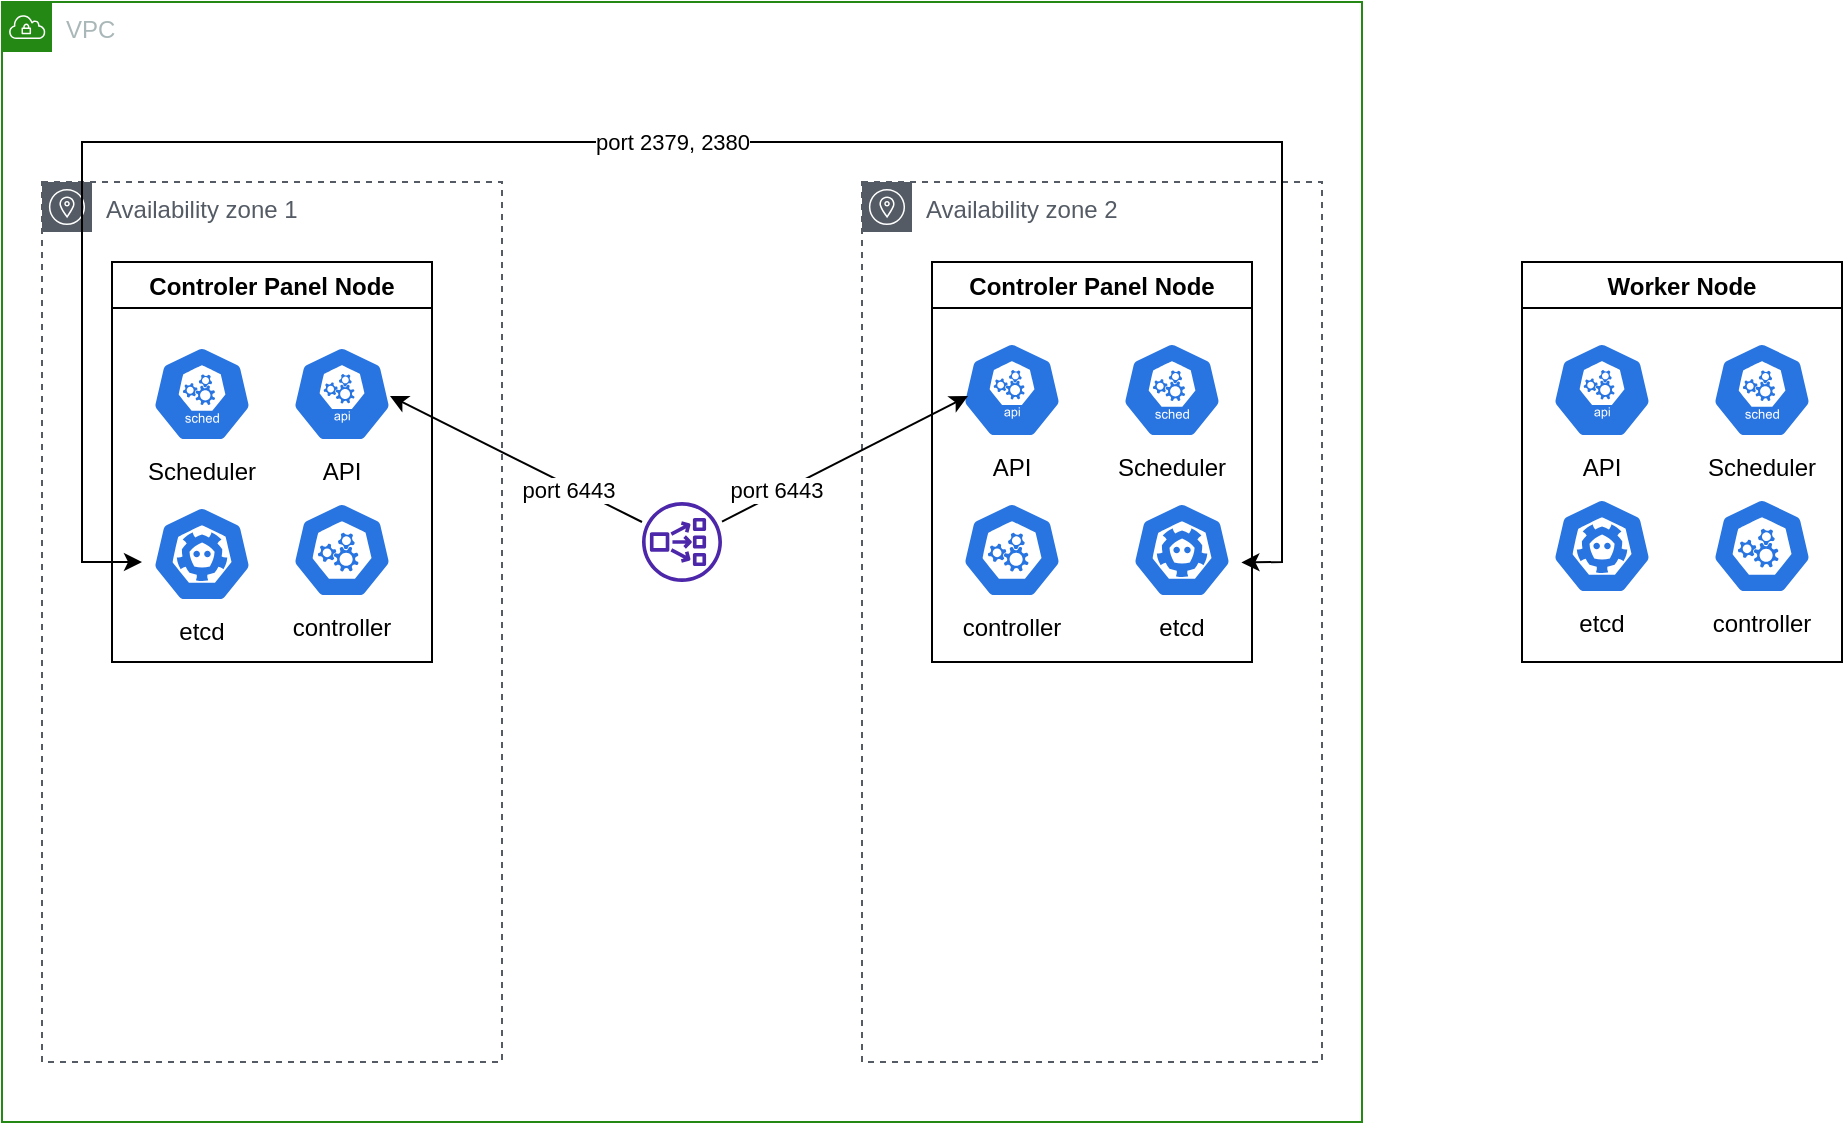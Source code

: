 <mxfile version="18.1.3" type="device" pages="3"><diagram id="WpvpYHVNt2Cs6CpkAIMC" name="Page-1"><mxGraphModel dx="946" dy="725" grid="1" gridSize="10" guides="1" tooltips="1" connect="1" arrows="1" fold="1" page="1" pageScale="1" pageWidth="1169" pageHeight="827" math="0" shadow="0"><root><mxCell id="0"/><mxCell id="1" parent="0"/><mxCell id="aZdkfYdvDfg2_Hduu9u_-1" value="VPC" style="points=[[0,0],[0.25,0],[0.5,0],[0.75,0],[1,0],[1,0.25],[1,0.5],[1,0.75],[1,1],[0.75,1],[0.5,1],[0.25,1],[0,1],[0,0.75],[0,0.5],[0,0.25]];outlineConnect=0;gradientColor=none;html=1;whiteSpace=wrap;fontSize=12;fontStyle=0;container=1;pointerEvents=0;collapsible=0;recursiveResize=0;shape=mxgraph.aws4.group;grIcon=mxgraph.aws4.group_vpc;strokeColor=#248814;fillColor=none;verticalAlign=top;align=left;spacingLeft=30;fontColor=#AAB7B8;dashed=0;" parent="1" vertex="1"><mxGeometry x="80" y="40" width="680" height="560" as="geometry"/></mxCell><mxCell id="aZdkfYdvDfg2_Hduu9u_-2" value="Availability zone 1" style="sketch=0;outlineConnect=0;gradientColor=none;html=1;whiteSpace=wrap;fontSize=12;fontStyle=0;shape=mxgraph.aws4.group;grIcon=mxgraph.aws4.group_availability_zone;strokeColor=#545B64;fillColor=none;verticalAlign=top;align=left;spacingLeft=30;fontColor=#545B64;dashed=1;" parent="aZdkfYdvDfg2_Hduu9u_-1" vertex="1"><mxGeometry x="20" y="90" width="230" height="440" as="geometry"/></mxCell><mxCell id="aZdkfYdvDfg2_Hduu9u_-3" value="Availability zone 2" style="sketch=0;outlineConnect=0;gradientColor=none;html=1;whiteSpace=wrap;fontSize=12;fontStyle=0;shape=mxgraph.aws4.group;grIcon=mxgraph.aws4.group_availability_zone;strokeColor=#545B64;fillColor=none;verticalAlign=top;align=left;spacingLeft=30;fontColor=#545B64;dashed=1;" parent="aZdkfYdvDfg2_Hduu9u_-1" vertex="1"><mxGeometry x="430" y="90" width="230" height="440" as="geometry"/></mxCell><mxCell id="aZdkfYdvDfg2_Hduu9u_-4" value="" style="sketch=0;outlineConnect=0;fontColor=#232F3E;gradientColor=none;fillColor=#4D27AA;strokeColor=none;dashed=0;verticalLabelPosition=bottom;verticalAlign=top;align=center;html=1;fontSize=12;fontStyle=0;aspect=fixed;pointerEvents=1;shape=mxgraph.aws4.network_load_balancer;" parent="aZdkfYdvDfg2_Hduu9u_-1" vertex="1"><mxGeometry x="320" y="250" width="40" height="40" as="geometry"/></mxCell><mxCell id="aZdkfYdvDfg2_Hduu9u_-19" value="Controler Panel Node" style="swimlane;" parent="aZdkfYdvDfg2_Hduu9u_-1" vertex="1"><mxGeometry x="55" y="130" width="160" height="200" as="geometry"/></mxCell><mxCell id="aZdkfYdvDfg2_Hduu9u_-28" value="Controler Panel Node" style="swimlane;" parent="aZdkfYdvDfg2_Hduu9u_-1" vertex="1"><mxGeometry x="465" y="130" width="160" height="200" as="geometry"/></mxCell><mxCell id="aZdkfYdvDfg2_Hduu9u_-29" value="" style="group" parent="aZdkfYdvDfg2_Hduu9u_-28" vertex="1" connectable="0"><mxGeometry x="10" y="40" width="60" height="78" as="geometry"/></mxCell><mxCell id="aZdkfYdvDfg2_Hduu9u_-30" value="" style="sketch=0;html=1;dashed=0;whitespace=wrap;fillColor=#2875E2;strokeColor=#ffffff;points=[[0.005,0.63,0],[0.1,0.2,0],[0.9,0.2,0],[0.5,0,0],[0.995,0.63,0],[0.72,0.99,0],[0.5,1,0],[0.28,0.99,0]];shape=mxgraph.kubernetes.icon;prIcon=api" parent="aZdkfYdvDfg2_Hduu9u_-29" vertex="1"><mxGeometry width="60" height="48" as="geometry"/></mxCell><mxCell id="aZdkfYdvDfg2_Hduu9u_-31" value="API" style="text;html=1;strokeColor=none;fillColor=none;align=center;verticalAlign=middle;whiteSpace=wrap;rounded=0;" parent="aZdkfYdvDfg2_Hduu9u_-29" vertex="1"><mxGeometry y="48" width="60" height="30" as="geometry"/></mxCell><mxCell id="aZdkfYdvDfg2_Hduu9u_-32" value="" style="group" parent="aZdkfYdvDfg2_Hduu9u_-28" vertex="1" connectable="0"><mxGeometry x="90" y="40" width="60" height="78" as="geometry"/></mxCell><mxCell id="aZdkfYdvDfg2_Hduu9u_-33" value="" style="sketch=0;html=1;dashed=0;whitespace=wrap;fillColor=#2875E2;strokeColor=#ffffff;points=[[0.005,0.63,0],[0.1,0.2,0],[0.9,0.2,0],[0.5,0,0],[0.995,0.63,0],[0.72,0.99,0],[0.5,1,0],[0.28,0.99,0]];shape=mxgraph.kubernetes.icon;prIcon=sched" parent="aZdkfYdvDfg2_Hduu9u_-32" vertex="1"><mxGeometry width="60" height="48" as="geometry"/></mxCell><mxCell id="aZdkfYdvDfg2_Hduu9u_-34" value="Scheduler" style="text;html=1;strokeColor=none;fillColor=none;align=center;verticalAlign=middle;whiteSpace=wrap;rounded=0;" parent="aZdkfYdvDfg2_Hduu9u_-32" vertex="1"><mxGeometry y="48" width="60" height="30" as="geometry"/></mxCell><mxCell id="aZdkfYdvDfg2_Hduu9u_-42" value="" style="endArrow=classic;html=1;rounded=0;entryX=0.133;entryY=0.563;entryDx=0;entryDy=0;entryPerimeter=0;" parent="aZdkfYdvDfg2_Hduu9u_-1" source="aZdkfYdvDfg2_Hduu9u_-4" target="aZdkfYdvDfg2_Hduu9u_-30" edge="1"><mxGeometry width="50" height="50" relative="1" as="geometry"><mxPoint x="560" y="250" as="sourcePoint"/><mxPoint x="610" y="200" as="targetPoint"/></mxGeometry></mxCell><mxCell id="aZdkfYdvDfg2_Hduu9u_-45" value="port 6443" style="edgeLabel;html=1;align=center;verticalAlign=middle;resizable=0;points=[];" parent="aZdkfYdvDfg2_Hduu9u_-42" vertex="1" connectable="0"><mxGeometry x="-0.545" y="2" relative="1" as="geometry"><mxPoint as="offset"/></mxGeometry></mxCell><mxCell id="aZdkfYdvDfg2_Hduu9u_-44" value="" style="endArrow=classic;html=1;rounded=0;entryX=0.9;entryY=0.521;entryDx=0;entryDy=0;entryPerimeter=0;" parent="aZdkfYdvDfg2_Hduu9u_-1" source="aZdkfYdvDfg2_Hduu9u_-4" target="aZdkfYdvDfg2_Hduu9u_-14" edge="1"><mxGeometry width="50" height="50" relative="1" as="geometry"><mxPoint x="480" y="290" as="sourcePoint"/><mxPoint x="530" y="240" as="targetPoint"/></mxGeometry></mxCell><mxCell id="aZdkfYdvDfg2_Hduu9u_-46" value="port 6443" style="edgeLabel;html=1;align=center;verticalAlign=middle;resizable=0;points=[];" parent="aZdkfYdvDfg2_Hduu9u_-44" vertex="1" connectable="0"><mxGeometry x="-0.554" y="-3" relative="1" as="geometry"><mxPoint x="-10" y="1" as="offset"/></mxGeometry></mxCell><mxCell id="aZdkfYdvDfg2_Hduu9u_-21" value="" style="group" parent="aZdkfYdvDfg2_Hduu9u_-1" vertex="1" connectable="0"><mxGeometry x="140" y="172" width="60" height="78" as="geometry"/></mxCell><mxCell id="aZdkfYdvDfg2_Hduu9u_-14" value="" style="sketch=0;html=1;dashed=0;whitespace=wrap;fillColor=#2875E2;strokeColor=#ffffff;points=[[0.005,0.63,0],[0.1,0.2,0],[0.9,0.2,0],[0.5,0,0],[0.995,0.63,0],[0.72,0.99,0],[0.5,1,0],[0.28,0.99,0]];shape=mxgraph.kubernetes.icon;prIcon=api" parent="aZdkfYdvDfg2_Hduu9u_-21" vertex="1"><mxGeometry width="60" height="48" as="geometry"/></mxCell><mxCell id="aZdkfYdvDfg2_Hduu9u_-20" value="API" style="text;html=1;strokeColor=none;fillColor=none;align=center;verticalAlign=middle;whiteSpace=wrap;rounded=0;" parent="aZdkfYdvDfg2_Hduu9u_-21" vertex="1"><mxGeometry y="48" width="60" height="30" as="geometry"/></mxCell><mxCell id="aZdkfYdvDfg2_Hduu9u_-26" value="" style="group" parent="aZdkfYdvDfg2_Hduu9u_-1" vertex="1" connectable="0"><mxGeometry x="70" y="172" width="60" height="78" as="geometry"/></mxCell><mxCell id="aZdkfYdvDfg2_Hduu9u_-17" value="" style="sketch=0;html=1;dashed=0;whitespace=wrap;fillColor=#2875E2;strokeColor=#ffffff;points=[[0.005,0.63,0],[0.1,0.2,0],[0.9,0.2,0],[0.5,0,0],[0.995,0.63,0],[0.72,0.99,0],[0.5,1,0],[0.28,0.99,0]];shape=mxgraph.kubernetes.icon;prIcon=sched" parent="aZdkfYdvDfg2_Hduu9u_-26" vertex="1"><mxGeometry width="60" height="48" as="geometry"/></mxCell><mxCell id="aZdkfYdvDfg2_Hduu9u_-22" value="Scheduler" style="text;html=1;strokeColor=none;fillColor=none;align=center;verticalAlign=middle;whiteSpace=wrap;rounded=0;" parent="aZdkfYdvDfg2_Hduu9u_-26" vertex="1"><mxGeometry y="48" width="60" height="30" as="geometry"/></mxCell><mxCell id="aZdkfYdvDfg2_Hduu9u_-9" value="" style="group" parent="aZdkfYdvDfg2_Hduu9u_-1" vertex="1" connectable="0"><mxGeometry x="140" y="250" width="60" height="78" as="geometry"/></mxCell><mxCell id="aZdkfYdvDfg2_Hduu9u_-5" value="" style="sketch=0;html=1;dashed=0;whitespace=wrap;fillColor=#2875E2;strokeColor=#ffffff;points=[[0.005,0.63,0],[0.1,0.2,0],[0.9,0.2,0],[0.5,0,0],[0.995,0.63,0],[0.72,0.99,0],[0.5,1,0],[0.28,0.99,0]];shape=mxgraph.kubernetes.icon;prIcon=master" parent="aZdkfYdvDfg2_Hduu9u_-9" vertex="1"><mxGeometry width="60" height="48" as="geometry"/></mxCell><mxCell id="aZdkfYdvDfg2_Hduu9u_-8" value="controller" style="text;html=1;strokeColor=none;fillColor=none;align=center;verticalAlign=middle;whiteSpace=wrap;rounded=0;" parent="aZdkfYdvDfg2_Hduu9u_-9" vertex="1"><mxGeometry y="48" width="60" height="30" as="geometry"/></mxCell><mxCell id="aZdkfYdvDfg2_Hduu9u_-27" value="" style="group" parent="aZdkfYdvDfg2_Hduu9u_-1" vertex="1" connectable="0"><mxGeometry x="70" y="252" width="60" height="78" as="geometry"/></mxCell><mxCell id="aZdkfYdvDfg2_Hduu9u_-16" value="" style="sketch=0;html=1;dashed=0;whitespace=wrap;fillColor=#2875E2;strokeColor=#ffffff;points=[[0.005,0.63,0],[0.1,0.2,0],[0.9,0.2,0],[0.5,0,0],[0.995,0.63,0],[0.72,0.99,0],[0.5,1,0],[0.28,0.99,0]];shape=mxgraph.kubernetes.icon;prIcon=etcd" parent="aZdkfYdvDfg2_Hduu9u_-27" vertex="1"><mxGeometry width="60" height="48" as="geometry"/></mxCell><mxCell id="aZdkfYdvDfg2_Hduu9u_-23" value="etcd" style="text;html=1;strokeColor=none;fillColor=none;align=center;verticalAlign=middle;whiteSpace=wrap;rounded=0;" parent="aZdkfYdvDfg2_Hduu9u_-27" vertex="1"><mxGeometry y="48" width="60" height="30" as="geometry"/></mxCell><mxCell id="aZdkfYdvDfg2_Hduu9u_-38" value="" style="group" parent="aZdkfYdvDfg2_Hduu9u_-1" vertex="1" connectable="0"><mxGeometry x="560" y="250" width="60" height="78" as="geometry"/></mxCell><mxCell id="aZdkfYdvDfg2_Hduu9u_-39" value="" style="sketch=0;html=1;dashed=0;whitespace=wrap;fillColor=#2875E2;strokeColor=#ffffff;points=[[0.005,0.63,0],[0.1,0.2,0],[0.9,0.2,0],[0.5,0,0],[0.995,0.63,0],[0.72,0.99,0],[0.5,1,0],[0.28,0.99,0]];shape=mxgraph.kubernetes.icon;prIcon=etcd" parent="aZdkfYdvDfg2_Hduu9u_-38" vertex="1"><mxGeometry width="60" height="48" as="geometry"/></mxCell><mxCell id="aZdkfYdvDfg2_Hduu9u_-40" value="etcd" style="text;html=1;strokeColor=none;fillColor=none;align=center;verticalAlign=middle;whiteSpace=wrap;rounded=0;" parent="aZdkfYdvDfg2_Hduu9u_-38" vertex="1"><mxGeometry y="48" width="60" height="30" as="geometry"/></mxCell><mxCell id="aZdkfYdvDfg2_Hduu9u_-35" value="" style="group" parent="aZdkfYdvDfg2_Hduu9u_-1" vertex="1" connectable="0"><mxGeometry x="475" y="250" width="60" height="78" as="geometry"/></mxCell><mxCell id="aZdkfYdvDfg2_Hduu9u_-36" value="" style="sketch=0;html=1;dashed=0;whitespace=wrap;fillColor=#2875E2;strokeColor=#ffffff;points=[[0.005,0.63,0],[0.1,0.2,0],[0.9,0.2,0],[0.5,0,0],[0.995,0.63,0],[0.72,0.99,0],[0.5,1,0],[0.28,0.99,0]];shape=mxgraph.kubernetes.icon;prIcon=master" parent="aZdkfYdvDfg2_Hduu9u_-35" vertex="1"><mxGeometry width="60" height="48" as="geometry"/></mxCell><mxCell id="aZdkfYdvDfg2_Hduu9u_-37" value="controller" style="text;html=1;strokeColor=none;fillColor=none;align=center;verticalAlign=middle;whiteSpace=wrap;rounded=0;" parent="aZdkfYdvDfg2_Hduu9u_-35" vertex="1"><mxGeometry y="48" width="60" height="30" as="geometry"/></mxCell><mxCell id="aZdkfYdvDfg2_Hduu9u_-62" value="port 2379, 2380" style="endArrow=classic;startArrow=classic;html=1;rounded=0;entryX=0.995;entryY=0.63;entryDx=0;entryDy=0;entryPerimeter=0;" parent="aZdkfYdvDfg2_Hduu9u_-1" target="aZdkfYdvDfg2_Hduu9u_-39" edge="1"><mxGeometry width="50" height="50" relative="1" as="geometry"><mxPoint x="70" y="280" as="sourcePoint"/><mxPoint x="530" y="280" as="targetPoint"/><Array as="points"><mxPoint x="40" y="280"/><mxPoint x="40" y="70"/><mxPoint x="640" y="70"/><mxPoint x="640" y="280"/></Array></mxGeometry></mxCell><mxCell id="aZdkfYdvDfg2_Hduu9u_-47" value="Worker Node" style="swimlane;" parent="1" vertex="1"><mxGeometry x="840" y="170" width="160" height="200" as="geometry"/></mxCell><mxCell id="aZdkfYdvDfg2_Hduu9u_-48" value="" style="group" parent="aZdkfYdvDfg2_Hduu9u_-47" vertex="1" connectable="0"><mxGeometry x="10" y="40" width="60" height="78" as="geometry"/></mxCell><mxCell id="aZdkfYdvDfg2_Hduu9u_-49" value="" style="sketch=0;html=1;dashed=0;whitespace=wrap;fillColor=#2875E2;strokeColor=#ffffff;points=[[0.005,0.63,0],[0.1,0.2,0],[0.9,0.2,0],[0.5,0,0],[0.995,0.63,0],[0.72,0.99,0],[0.5,1,0],[0.28,0.99,0]];shape=mxgraph.kubernetes.icon;prIcon=api" parent="aZdkfYdvDfg2_Hduu9u_-48" vertex="1"><mxGeometry width="60" height="48" as="geometry"/></mxCell><mxCell id="aZdkfYdvDfg2_Hduu9u_-50" value="API" style="text;html=1;strokeColor=none;fillColor=none;align=center;verticalAlign=middle;whiteSpace=wrap;rounded=0;" parent="aZdkfYdvDfg2_Hduu9u_-48" vertex="1"><mxGeometry y="48" width="60" height="30" as="geometry"/></mxCell><mxCell id="aZdkfYdvDfg2_Hduu9u_-51" value="" style="group" parent="aZdkfYdvDfg2_Hduu9u_-47" vertex="1" connectable="0"><mxGeometry x="90" y="40" width="60" height="78" as="geometry"/></mxCell><mxCell id="aZdkfYdvDfg2_Hduu9u_-52" value="" style="sketch=0;html=1;dashed=0;whitespace=wrap;fillColor=#2875E2;strokeColor=#ffffff;points=[[0.005,0.63,0],[0.1,0.2,0],[0.9,0.2,0],[0.5,0,0],[0.995,0.63,0],[0.72,0.99,0],[0.5,1,0],[0.28,0.99,0]];shape=mxgraph.kubernetes.icon;prIcon=sched" parent="aZdkfYdvDfg2_Hduu9u_-51" vertex="1"><mxGeometry width="60" height="48" as="geometry"/></mxCell><mxCell id="aZdkfYdvDfg2_Hduu9u_-53" value="Scheduler" style="text;html=1;strokeColor=none;fillColor=none;align=center;verticalAlign=middle;whiteSpace=wrap;rounded=0;" parent="aZdkfYdvDfg2_Hduu9u_-51" vertex="1"><mxGeometry y="48" width="60" height="30" as="geometry"/></mxCell><mxCell id="aZdkfYdvDfg2_Hduu9u_-54" value="" style="group" parent="aZdkfYdvDfg2_Hduu9u_-47" vertex="1" connectable="0"><mxGeometry x="90" y="118" width="60" height="78" as="geometry"/></mxCell><mxCell id="aZdkfYdvDfg2_Hduu9u_-55" value="" style="sketch=0;html=1;dashed=0;whitespace=wrap;fillColor=#2875E2;strokeColor=#ffffff;points=[[0.005,0.63,0],[0.1,0.2,0],[0.9,0.2,0],[0.5,0,0],[0.995,0.63,0],[0.72,0.99,0],[0.5,1,0],[0.28,0.99,0]];shape=mxgraph.kubernetes.icon;prIcon=master" parent="aZdkfYdvDfg2_Hduu9u_-54" vertex="1"><mxGeometry width="60" height="48" as="geometry"/></mxCell><mxCell id="aZdkfYdvDfg2_Hduu9u_-56" value="controller" style="text;html=1;strokeColor=none;fillColor=none;align=center;verticalAlign=middle;whiteSpace=wrap;rounded=0;" parent="aZdkfYdvDfg2_Hduu9u_-54" vertex="1"><mxGeometry y="48" width="60" height="30" as="geometry"/></mxCell><mxCell id="aZdkfYdvDfg2_Hduu9u_-57" value="" style="group" parent="aZdkfYdvDfg2_Hduu9u_-47" vertex="1" connectable="0"><mxGeometry x="10" y="118" width="60" height="78" as="geometry"/></mxCell><mxCell id="aZdkfYdvDfg2_Hduu9u_-58" value="" style="sketch=0;html=1;dashed=0;whitespace=wrap;fillColor=#2875E2;strokeColor=#ffffff;points=[[0.005,0.63,0],[0.1,0.2,0],[0.9,0.2,0],[0.5,0,0],[0.995,0.63,0],[0.72,0.99,0],[0.5,1,0],[0.28,0.99,0]];shape=mxgraph.kubernetes.icon;prIcon=etcd" parent="aZdkfYdvDfg2_Hduu9u_-57" vertex="1"><mxGeometry width="60" height="48" as="geometry"/></mxCell><mxCell id="aZdkfYdvDfg2_Hduu9u_-59" value="etcd" style="text;html=1;strokeColor=none;fillColor=none;align=center;verticalAlign=middle;whiteSpace=wrap;rounded=0;" parent="aZdkfYdvDfg2_Hduu9u_-57" vertex="1"><mxGeometry y="48" width="60" height="30" as="geometry"/></mxCell></root></mxGraphModel></diagram><diagram id="XTtuU0NMesyoVIIM90vO" name="Page-2"><mxGraphModel dx="946" dy="1552" grid="1" gridSize="10" guides="1" tooltips="1" connect="1" arrows="1" fold="1" page="1" pageScale="1" pageWidth="1169" pageHeight="827" math="0" shadow="0"><root><mxCell id="0"/><mxCell id="1" parent="0"/><mxCell id="NncOpH6DnDTU8Z2YB7Ct-4" value="" style="group" parent="1" vertex="1" connectable="0"><mxGeometry x="492.5" y="250" width="100.4" height="115" as="geometry"/></mxCell><mxCell id="NncOpH6DnDTU8Z2YB7Ct-1" value="" style="dashed=0;outlineConnect=0;html=1;align=center;labelPosition=center;verticalLabelPosition=bottom;verticalAlign=top;shape=mxgraph.weblogos.java" parent="NncOpH6DnDTU8Z2YB7Ct-4" vertex="1"><mxGeometry x="66" y="50" width="34.4" height="65" as="geometry"/></mxCell><mxCell id="NncOpH6DnDTU8Z2YB7Ct-3" value="EC2" style="outlineConnect=0;dashed=0;verticalLabelPosition=bottom;verticalAlign=top;align=center;html=1;shape=mxgraph.aws3.ec2;fillColor=#F58534;gradientColor=none;" parent="NncOpH6DnDTU8Z2YB7Ct-4" vertex="1"><mxGeometry width="76.5" height="93" as="geometry"/></mxCell><mxCell id="NncOpH6DnDTU8Z2YB7Ct-5" value="" style="outlineConnect=0;dashed=0;verticalLabelPosition=bottom;verticalAlign=top;align=center;html=1;shape=mxgraph.aws3.mysql_db_instance;fillColor=#2E73B8;gradientColor=none;" parent="1" vertex="1"><mxGeometry x="717.5" y="264.25" width="60" height="64.5" as="geometry"/></mxCell><mxCell id="NncOpH6DnDTU8Z2YB7Ct-6" style="edgeStyle=orthogonalEdgeStyle;rounded=0;orthogonalLoop=1;jettySize=auto;html=1;" parent="1" source="NncOpH6DnDTU8Z2YB7Ct-3" target="NncOpH6DnDTU8Z2YB7Ct-5" edge="1"><mxGeometry relative="1" as="geometry"/></mxCell><mxCell id="NncOpH6DnDTU8Z2YB7Ct-11" value="1. read data" style="edgeLabel;html=1;align=center;verticalAlign=middle;resizable=0;points=[];" parent="NncOpH6DnDTU8Z2YB7Ct-6" vertex="1" connectable="0"><mxGeometry x="0.055" y="1" relative="1" as="geometry"><mxPoint as="offset"/></mxGeometry></mxCell><mxCell id="NncOpH6DnDTU8Z2YB7Ct-10" style="edgeStyle=orthogonalEdgeStyle;rounded=0;orthogonalLoop=1;jettySize=auto;html=1;" parent="1" source="NncOpH6DnDTU8Z2YB7Ct-7" target="NncOpH6DnDTU8Z2YB7Ct-9" edge="1"><mxGeometry relative="1" as="geometry"/></mxCell><mxCell id="NncOpH6DnDTU8Z2YB7Ct-13" value="3. save audio" style="edgeLabel;html=1;align=center;verticalAlign=middle;resizable=0;points=[];" parent="NncOpH6DnDTU8Z2YB7Ct-10" vertex="1" connectable="0"><mxGeometry x="-0.102" y="1" relative="1" as="geometry"><mxPoint y="10" as="offset"/></mxGeometry></mxCell><mxCell id="NncOpH6DnDTU8Z2YB7Ct-7" value="Polly" style="sketch=0;points=[[0,0,0],[0.25,0,0],[0.5,0,0],[0.75,0,0],[1,0,0],[0,1,0],[0.25,1,0],[0.5,1,0],[0.75,1,0],[1,1,0],[0,0.25,0],[0,0.5,0],[0,0.75,0],[1,0.25,0],[1,0.5,0],[1,0.75,0]];outlineConnect=0;fontColor=#232F3E;gradientColor=#4AB29A;gradientDirection=north;fillColor=#116D5B;strokeColor=#ffffff;dashed=0;verticalLabelPosition=bottom;verticalAlign=top;align=center;html=1;fontSize=12;fontStyle=0;aspect=fixed;shape=mxgraph.aws4.resourceIcon;resIcon=mxgraph.aws4.polly;" parent="1" vertex="1"><mxGeometry x="560" y="470" width="78" height="78" as="geometry"/></mxCell><mxCell id="NncOpH6DnDTU8Z2YB7Ct-49" style="edgeStyle=orthogonalEdgeStyle;rounded=0;orthogonalLoop=1;jettySize=auto;html=1;" parent="1" source="NncOpH6DnDTU8Z2YB7Ct-9" target="NncOpH6DnDTU8Z2YB7Ct-48" edge="1"><mxGeometry relative="1" as="geometry"/></mxCell><mxCell id="NncOpH6DnDTU8Z2YB7Ct-9" value="S3 Audio Bucket" style="sketch=0;outlineConnect=0;fontColor=#232F3E;gradientColor=none;fillColor=#3F8624;strokeColor=none;dashed=0;verticalLabelPosition=bottom;verticalAlign=top;align=center;html=1;fontSize=12;fontStyle=0;aspect=fixed;pointerEvents=1;shape=mxgraph.aws4.bucket;" parent="1" vertex="1"><mxGeometry x="710" y="470" width="75" height="78" as="geometry"/></mxCell><mxCell id="NncOpH6DnDTU8Z2YB7Ct-16" style="edgeStyle=orthogonalEdgeStyle;rounded=0;orthogonalLoop=1;jettySize=auto;html=1;" parent="1" source="NncOpH6DnDTU8Z2YB7Ct-14" target="NncOpH6DnDTU8Z2YB7Ct-3" edge="1"><mxGeometry relative="1" as="geometry"/></mxCell><mxCell id="NncOpH6DnDTU8Z2YB7Ct-17" value="(mount bucket to server)" style="edgeLabel;html=1;align=center;verticalAlign=middle;resizable=0;points=[];" parent="NncOpH6DnDTU8Z2YB7Ct-16" vertex="1" connectable="0"><mxGeometry x="-0.102" y="1" relative="1" as="geometry"><mxPoint y="12" as="offset"/></mxGeometry></mxCell><mxCell id="NncOpH6DnDTU8Z2YB7Ct-37" style="edgeStyle=orthogonalEdgeStyle;rounded=0;orthogonalLoop=1;jettySize=auto;html=1;" parent="1" source="NncOpH6DnDTU8Z2YB7Ct-14" target="NncOpH6DnDTU8Z2YB7Ct-28" edge="1"><mxGeometry relative="1" as="geometry"><Array as="points"><mxPoint x="330" y="400"/><mxPoint x="330" y="400"/></Array></mxGeometry></mxCell><mxCell id="NncOpH6DnDTU8Z2YB7Ct-38" value="7. update sript" style="edgeLabel;html=1;align=center;verticalAlign=middle;resizable=0;points=[];" parent="NncOpH6DnDTU8Z2YB7Ct-37" vertex="1" connectable="0"><mxGeometry x="0.056" y="-1" relative="1" as="geometry"><mxPoint x="-26" as="offset"/></mxGeometry></mxCell><mxCell id="NncOpH6DnDTU8Z2YB7Ct-14" value="S3FS" style="image;html=1;image=img/lib/clip_art/computers/Software_128x128.png" parent="1" vertex="1"><mxGeometry x="300" y="256.5" width="80" height="80" as="geometry"/></mxCell><mxCell id="NncOpH6DnDTU8Z2YB7Ct-23" style="edgeStyle=orthogonalEdgeStyle;rounded=0;orthogonalLoop=1;jettySize=auto;html=1;" parent="1" source="NncOpH6DnDTU8Z2YB7Ct-22" target="NncOpH6DnDTU8Z2YB7Ct-3" edge="1"><mxGeometry relative="1" as="geometry"/></mxCell><mxCell id="NncOpH6DnDTU8Z2YB7Ct-32" value="5. access script" style="edgeLabel;html=1;align=center;verticalAlign=middle;resizable=0;points=[];" parent="NncOpH6DnDTU8Z2YB7Ct-23" vertex="1" connectable="0"><mxGeometry x="0.001" y="-2" relative="1" as="geometry"><mxPoint as="offset"/></mxGeometry></mxCell><mxCell id="NncOpH6DnDTU8Z2YB7Ct-22" value="" style="sketch=0;outlineConnect=0;fontColor=#232F3E;gradientColor=none;fillColor=#067F68;strokeColor=none;dashed=0;verticalLabelPosition=bottom;verticalAlign=top;align=center;html=1;fontSize=12;fontStyle=0;aspect=fixed;shape=mxgraph.aws4.transfer_for_sftp_resource;" parent="1" vertex="1"><mxGeometry x="486.9" y="110" width="87.69" height="90" as="geometry"/></mxCell><mxCell id="NncOpH6DnDTU8Z2YB7Ct-25" style="edgeStyle=orthogonalEdgeStyle;rounded=0;orthogonalLoop=1;jettySize=auto;html=1;" parent="1" source="NncOpH6DnDTU8Z2YB7Ct-24" target="NncOpH6DnDTU8Z2YB7Ct-22" edge="1"><mxGeometry relative="1" as="geometry"/></mxCell><mxCell id="NncOpH6DnDTU8Z2YB7Ct-33" value="6. change script" style="edgeLabel;html=1;align=center;verticalAlign=middle;resizable=0;points=[];" parent="NncOpH6DnDTU8Z2YB7Ct-25" vertex="1" connectable="0"><mxGeometry x="0.114" relative="1" as="geometry"><mxPoint as="offset"/></mxGeometry></mxCell><mxCell id="NncOpH6DnDTU8Z2YB7Ct-24" value="User" style="html=1;verticalLabelPosition=bottom;align=center;labelBackgroundColor=#ffffff;verticalAlign=top;strokeWidth=2;strokeColor=#0080F0;shadow=0;dashed=0;shape=mxgraph.ios7.icons.user;" parent="1" vertex="1"><mxGeometry x="493.75" y="-30" width="74" height="70" as="geometry"/></mxCell><mxCell id="NncOpH6DnDTU8Z2YB7Ct-29" style="edgeStyle=orthogonalEdgeStyle;rounded=0;orthogonalLoop=1;jettySize=auto;html=1;" parent="1" source="NncOpH6DnDTU8Z2YB7Ct-28" target="NncOpH6DnDTU8Z2YB7Ct-14" edge="1"><mxGeometry relative="1" as="geometry"><Array as="points"><mxPoint x="350" y="400"/><mxPoint x="350" y="400"/></Array></mxGeometry></mxCell><mxCell id="NncOpH6DnDTU8Z2YB7Ct-41" style="edgeStyle=orthogonalEdgeStyle;rounded=0;orthogonalLoop=1;jettySize=auto;html=1;" parent="1" source="NncOpH6DnDTU8Z2YB7Ct-28" target="NncOpH6DnDTU8Z2YB7Ct-40" edge="1"><mxGeometry relative="1" as="geometry"><Array as="points"><mxPoint x="340" y="626"/></Array></mxGeometry></mxCell><mxCell id="NncOpH6DnDTU8Z2YB7Ct-42" value="8. trigger java code" style="edgeLabel;html=1;align=center;verticalAlign=middle;resizable=0;points=[];" parent="NncOpH6DnDTU8Z2YB7Ct-41" vertex="1" connectable="0"><mxGeometry x="0.011" y="3" relative="1" as="geometry"><mxPoint as="offset"/></mxGeometry></mxCell><mxCell id="NncOpH6DnDTU8Z2YB7Ct-28" value="S3 Script Bucket" style="sketch=0;outlineConnect=0;fontColor=#232F3E;gradientColor=none;fillColor=#3F8624;strokeColor=none;dashed=0;verticalLabelPosition=bottom;verticalAlign=top;align=center;html=1;fontSize=12;fontStyle=0;aspect=fixed;pointerEvents=1;shape=mxgraph.aws4.bucket;" parent="1" vertex="1"><mxGeometry x="302.5" y="470" width="75" height="78" as="geometry"/></mxCell><mxCell id="NncOpH6DnDTU8Z2YB7Ct-30" style="edgeStyle=orthogonalEdgeStyle;rounded=0;orthogonalLoop=1;jettySize=auto;html=1;" parent="1" source="NncOpH6DnDTU8Z2YB7Ct-3" target="NncOpH6DnDTU8Z2YB7Ct-28" edge="1"><mxGeometry relative="1" as="geometry"><Array as="points"><mxPoint x="510" y="410"/><mxPoint x="420" y="410"/><mxPoint x="420" y="509"/></Array></mxGeometry></mxCell><mxCell id="NncOpH6DnDTU8Z2YB7Ct-31" value="2. save script" style="edgeLabel;html=1;align=center;verticalAlign=middle;resizable=0;points=[];" parent="NncOpH6DnDTU8Z2YB7Ct-30" vertex="1" connectable="0"><mxGeometry x="0.295" y="2" relative="1" as="geometry"><mxPoint as="offset"/></mxGeometry></mxCell><mxCell id="NncOpH6DnDTU8Z2YB7Ct-36" style="edgeStyle=orthogonalEdgeStyle;rounded=0;orthogonalLoop=1;jettySize=auto;html=1;entryX=0.5;entryY=0;entryDx=0;entryDy=0;" parent="1" source="NncOpH6DnDTU8Z2YB7Ct-3" target="NncOpH6DnDTU8Z2YB7Ct-14" edge="1"><mxGeometry relative="1" as="geometry"><Array as="points"><mxPoint x="436" y="270"/><mxPoint x="436" y="237"/><mxPoint x="340" y="237"/></Array></mxGeometry></mxCell><mxCell id="NncOpH6DnDTU8Z2YB7Ct-39" value="(mount bucket to server)" style="edgeLabel;html=1;align=center;verticalAlign=middle;resizable=0;points=[];" parent="1" vertex="1" connectable="0"><mxGeometry x="400" y="380" as="geometry"/></mxCell><mxCell id="NncOpH6DnDTU8Z2YB7Ct-44" value="" style="group" parent="1" vertex="1" connectable="0"><mxGeometry x="440" y="590" width="88.15" height="95" as="geometry"/></mxCell><mxCell id="NncOpH6DnDTU8Z2YB7Ct-40" value="" style="outlineConnect=0;dashed=0;verticalLabelPosition=bottom;verticalAlign=top;align=center;html=1;shape=mxgraph.aws3.lambda_function;fillColor=#F58534;gradientColor=none;" parent="NncOpH6DnDTU8Z2YB7Ct-44" vertex="1"><mxGeometry width="69" height="72" as="geometry"/></mxCell><mxCell id="NncOpH6DnDTU8Z2YB7Ct-43" value="" style="dashed=0;outlineConnect=0;html=1;align=center;labelPosition=center;verticalLabelPosition=bottom;verticalAlign=top;shape=mxgraph.weblogos.java" parent="NncOpH6DnDTU8Z2YB7Ct-44" vertex="1"><mxGeometry x="53.75" y="30" width="34.4" height="65" as="geometry"/></mxCell><mxCell id="NncOpH6DnDTU8Z2YB7Ct-45" style="edgeStyle=orthogonalEdgeStyle;rounded=0;orthogonalLoop=1;jettySize=auto;html=1;" parent="1" source="NncOpH6DnDTU8Z2YB7Ct-40" target="NncOpH6DnDTU8Z2YB7Ct-7" edge="1"><mxGeometry relative="1" as="geometry"/></mxCell><mxCell id="NncOpH6DnDTU8Z2YB7Ct-46" value="9. send new script" style="edgeLabel;html=1;align=center;verticalAlign=middle;resizable=0;points=[];" parent="NncOpH6DnDTU8Z2YB7Ct-45" vertex="1" connectable="0"><mxGeometry x="0.298" y="1" relative="1" as="geometry"><mxPoint as="offset"/></mxGeometry></mxCell><mxCell id="xSryRzxrsPruOYiFMSuQ-5" style="edgeStyle=orthogonalEdgeStyle;rounded=0;orthogonalLoop=1;jettySize=auto;html=1;" edge="1" parent="1" source="NncOpH6DnDTU8Z2YB7Ct-48" target="xSryRzxrsPruOYiFMSuQ-1"><mxGeometry relative="1" as="geometry"/></mxCell><mxCell id="NncOpH6DnDTU8Z2YB7Ct-48" value="Listener" style="aspect=fixed;perimeter=ellipsePerimeter;html=1;align=center;shadow=0;dashed=0;fontColor=#4277BB;labelBackgroundColor=#ffffff;fontSize=12;spacingTop=3;image;image=img/lib/ibm/users/browser.svg;" parent="1" vertex="1"><mxGeometry x="860" y="479" width="60" height="60" as="geometry"/></mxCell><mxCell id="xSryRzxrsPruOYiFMSuQ-1" value="Google Sheet" style="sketch=0;pointerEvents=1;shadow=0;dashed=0;html=1;strokeColor=none;fillColor=#505050;labelPosition=center;verticalLabelPosition=bottom;verticalAlign=top;outlineConnect=0;align=center;shape=mxgraph.office.services.excel_services;" vertex="1" parent="1"><mxGeometry x="860" y="250" width="60" height="49" as="geometry"/></mxCell><mxCell id="xSryRzxrsPruOYiFMSuQ-3" style="edgeStyle=orthogonalEdgeStyle;rounded=0;orthogonalLoop=1;jettySize=auto;html=1;" edge="1" parent="1" source="NncOpH6DnDTU8Z2YB7Ct-3" target="xSryRzxrsPruOYiFMSuQ-1"><mxGeometry relative="1" as="geometry"><Array as="points"><mxPoint x="531" y="380"/><mxPoint x="880" y="380"/></Array></mxGeometry></mxCell><mxCell id="xSryRzxrsPruOYiFMSuQ-4" value="read error form sreadsheet" style="edgeLabel;html=1;align=center;verticalAlign=middle;resizable=0;points=[];" vertex="1" connectable="0" parent="xSryRzxrsPruOYiFMSuQ-3"><mxGeometry x="-0.049" y="4" relative="1" as="geometry"><mxPoint y="1" as="offset"/></mxGeometry></mxCell></root></mxGraphModel></diagram><diagram id="ficL7T1YxFA1dmFw0a05" name="Page-3"><mxGraphModel dx="946" dy="725" grid="1" gridSize="10" guides="1" tooltips="1" connect="1" arrows="1" fold="1" page="1" pageScale="1" pageWidth="1169" pageHeight="827" math="0" shadow="0"><root><mxCell id="0"/><mxCell id="1" parent="0"/><mxCell id="OMUNg0WsKutQy2JKoEx_-1" value="" style="group" parent="1" vertex="1" connectable="0"><mxGeometry x="70" y="30" width="100.4" height="115" as="geometry"/></mxCell><mxCell id="OMUNg0WsKutQy2JKoEx_-2" value="" style="dashed=0;outlineConnect=0;html=1;align=center;labelPosition=center;verticalLabelPosition=bottom;verticalAlign=top;shape=mxgraph.weblogos.java" parent="OMUNg0WsKutQy2JKoEx_-1" vertex="1"><mxGeometry x="66" y="50" width="34.4" height="65" as="geometry"/></mxCell><mxCell id="OMUNg0WsKutQy2JKoEx_-3" value="EC2" style="outlineConnect=0;dashed=0;verticalLabelPosition=bottom;verticalAlign=top;align=center;html=1;shape=mxgraph.aws3.ec2;fillColor=#F58534;gradientColor=none;" parent="OMUNg0WsKutQy2JKoEx_-1" vertex="1"><mxGeometry width="76.5" height="93" as="geometry"/></mxCell><mxCell id="OMUNg0WsKutQy2JKoEx_-4" value="" style="outlineConnect=0;dashed=0;verticalLabelPosition=bottom;verticalAlign=top;align=center;html=1;shape=mxgraph.aws3.mysql_db_instance;fillColor=#2E73B8;gradientColor=none;" parent="1" vertex="1"><mxGeometry x="265" y="44.25" width="60" height="64.5" as="geometry"/></mxCell><mxCell id="OMUNg0WsKutQy2JKoEx_-5" style="edgeStyle=orthogonalEdgeStyle;rounded=0;orthogonalLoop=1;jettySize=auto;html=1;" parent="1" source="OMUNg0WsKutQy2JKoEx_-3" target="OMUNg0WsKutQy2JKoEx_-4" edge="1"><mxGeometry relative="1" as="geometry"/></mxCell><mxCell id="OMUNg0WsKutQy2JKoEx_-6" value="1. read data" style="edgeLabel;html=1;align=center;verticalAlign=middle;resizable=0;points=[];" parent="OMUNg0WsKutQy2JKoEx_-5" vertex="1" connectable="0"><mxGeometry x="0.055" y="1" relative="1" as="geometry"><mxPoint as="offset"/></mxGeometry></mxCell><mxCell id="OMUNg0WsKutQy2JKoEx_-7" style="edgeStyle=orthogonalEdgeStyle;rounded=0;orthogonalLoop=1;jettySize=auto;html=1;" parent="1" source="OMUNg0WsKutQy2JKoEx_-9" target="OMUNg0WsKutQy2JKoEx_-13" edge="1"><mxGeometry relative="1" as="geometry"/></mxCell><mxCell id="OMUNg0WsKutQy2JKoEx_-8" value="3. save audio" style="edgeLabel;html=1;align=center;verticalAlign=middle;resizable=0;points=[];" parent="OMUNg0WsKutQy2JKoEx_-7" vertex="1" connectable="0"><mxGeometry x="-0.102" y="1" relative="1" as="geometry"><mxPoint y="10" as="offset"/></mxGeometry></mxCell><mxCell id="OMUNg0WsKutQy2JKoEx_-9" value="Polly" style="sketch=0;points=[[0,0,0],[0.25,0,0],[0.5,0,0],[0.75,0,0],[1,0,0],[0,1,0],[0.25,1,0],[0.5,1,0],[0.75,1,0],[1,1,0],[0,0.25,0],[0,0.5,0],[0,0.75,0],[1,0.25,0],[1,0.5,0],[1,0.75,0]];outlineConnect=0;fontColor=#232F3E;gradientColor=#4AB29A;gradientDirection=north;fillColor=#116D5B;strokeColor=#ffffff;dashed=0;verticalLabelPosition=bottom;verticalAlign=top;align=center;html=1;fontSize=12;fontStyle=0;aspect=fixed;shape=mxgraph.aws4.resourceIcon;resIcon=mxgraph.aws4.polly;" parent="1" vertex="1"><mxGeometry x="70" y="250" width="78" height="78" as="geometry"/></mxCell><mxCell id="OMUNg0WsKutQy2JKoEx_-10" style="edgeStyle=orthogonalEdgeStyle;rounded=0;orthogonalLoop=1;jettySize=auto;html=1;" parent="1" source="OMUNg0WsKutQy2JKoEx_-3" target="OMUNg0WsKutQy2JKoEx_-9" edge="1"><mxGeometry relative="1" as="geometry"/></mxCell><mxCell id="OMUNg0WsKutQy2JKoEx_-11" value="2. send script" style="edgeLabel;html=1;align=center;verticalAlign=middle;resizable=0;points=[];" parent="OMUNg0WsKutQy2JKoEx_-10" vertex="1" connectable="0"><mxGeometry x="-0.124" y="-2" relative="1" as="geometry"><mxPoint x="2" y="5" as="offset"/></mxGeometry></mxCell><mxCell id="OMUNg0WsKutQy2JKoEx_-12" style="edgeStyle=orthogonalEdgeStyle;rounded=0;orthogonalLoop=1;jettySize=auto;html=1;" parent="1" source="OMUNg0WsKutQy2JKoEx_-13" target="OMUNg0WsKutQy2JKoEx_-38" edge="1"><mxGeometry relative="1" as="geometry"/></mxCell><mxCell id="OMUNg0WsKutQy2JKoEx_-13" value="S3 Audio Bucket" style="sketch=0;outlineConnect=0;fontColor=#232F3E;gradientColor=none;fillColor=#3F8624;strokeColor=none;dashed=0;verticalLabelPosition=bottom;verticalAlign=top;align=center;html=1;fontSize=12;fontStyle=0;aspect=fixed;pointerEvents=1;shape=mxgraph.aws4.bucket;" parent="1" vertex="1"><mxGeometry x="257.5" y="220" width="75" height="78" as="geometry"/></mxCell><mxCell id="OMUNg0WsKutQy2JKoEx_-38" value="Listener" style="aspect=fixed;perimeter=ellipsePerimeter;html=1;align=center;shadow=0;dashed=0;fontColor=#4277BB;labelBackgroundColor=#ffffff;fontSize=12;spacingTop=3;image;image=img/lib/ibm/users/browser.svg;" parent="1" vertex="1"><mxGeometry x="397.5" y="229" width="60" height="60" as="geometry"/></mxCell></root></mxGraphModel></diagram></mxfile>